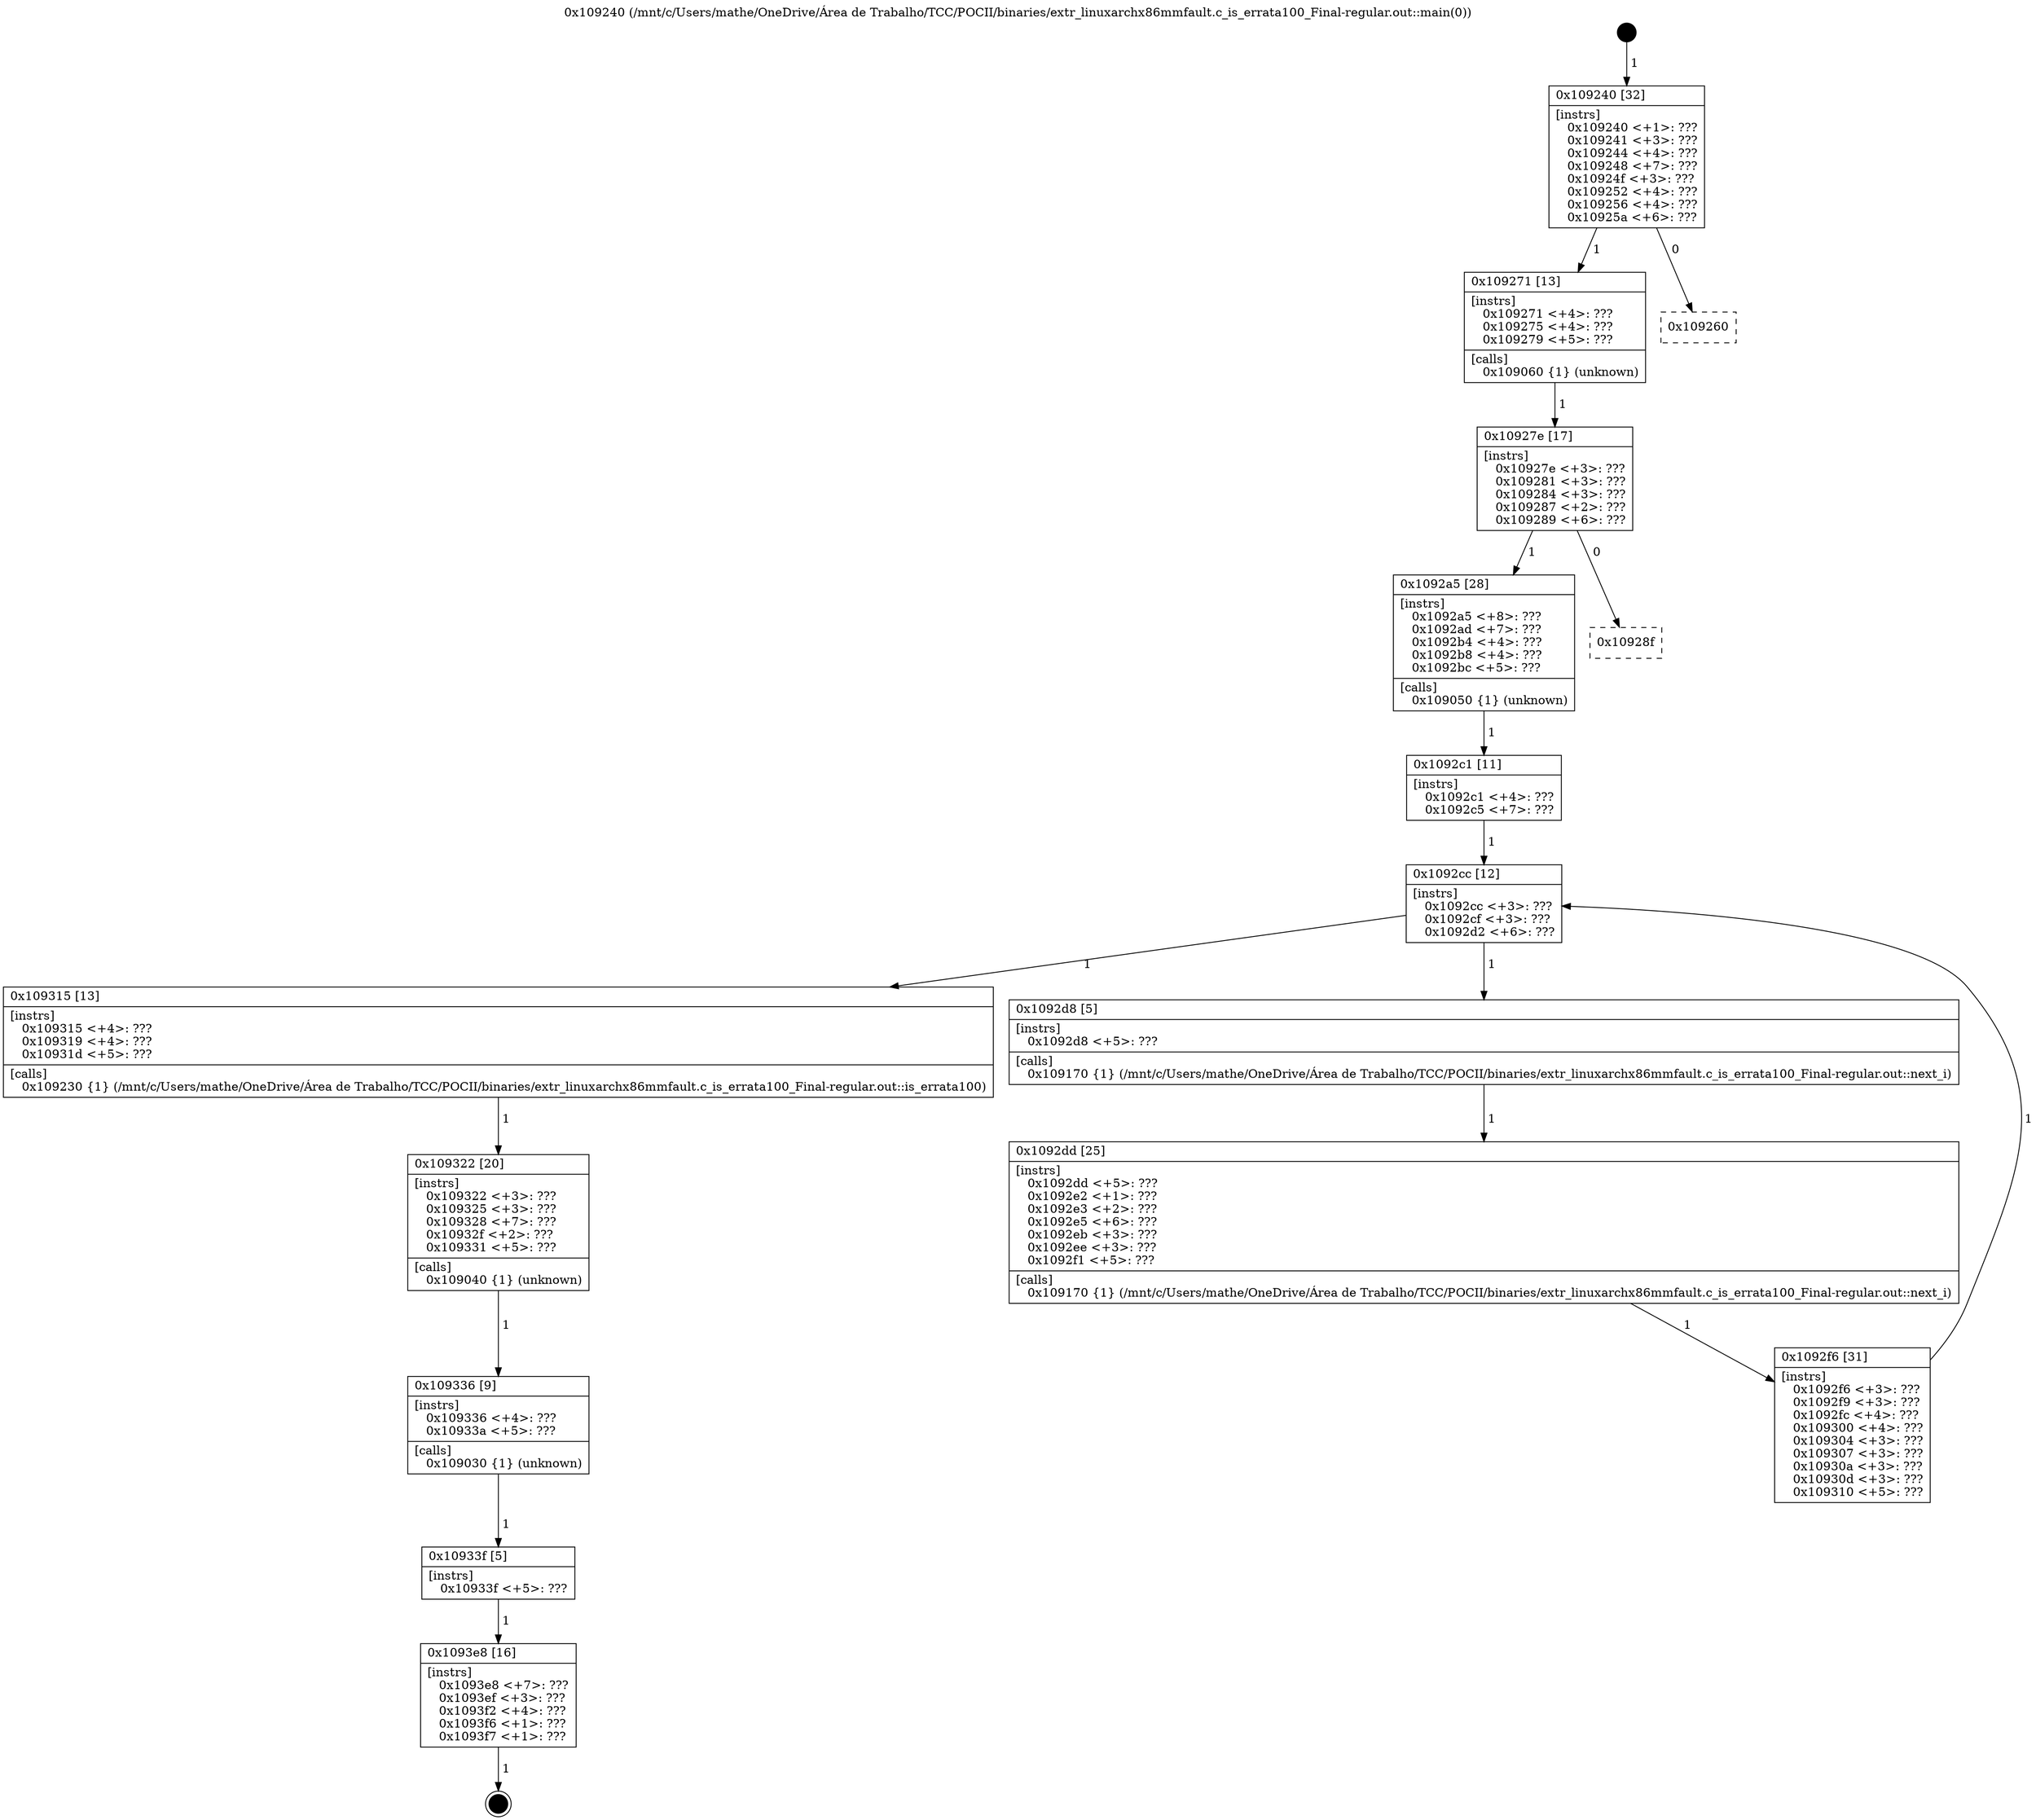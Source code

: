 digraph "0x109240" {
  label = "0x109240 (/mnt/c/Users/mathe/OneDrive/Área de Trabalho/TCC/POCII/binaries/extr_linuxarchx86mmfault.c_is_errata100_Final-regular.out::main(0))"
  labelloc = "t"
  node[shape=record]

  Entry [label="",width=0.3,height=0.3,shape=circle,fillcolor=black,style=filled]
  "0x109240" [label="{
     0x109240 [32]\l
     | [instrs]\l
     &nbsp;&nbsp;0x109240 \<+1\>: ???\l
     &nbsp;&nbsp;0x109241 \<+3\>: ???\l
     &nbsp;&nbsp;0x109244 \<+4\>: ???\l
     &nbsp;&nbsp;0x109248 \<+7\>: ???\l
     &nbsp;&nbsp;0x10924f \<+3\>: ???\l
     &nbsp;&nbsp;0x109252 \<+4\>: ???\l
     &nbsp;&nbsp;0x109256 \<+4\>: ???\l
     &nbsp;&nbsp;0x10925a \<+6\>: ???\l
  }"]
  "0x109271" [label="{
     0x109271 [13]\l
     | [instrs]\l
     &nbsp;&nbsp;0x109271 \<+4\>: ???\l
     &nbsp;&nbsp;0x109275 \<+4\>: ???\l
     &nbsp;&nbsp;0x109279 \<+5\>: ???\l
     | [calls]\l
     &nbsp;&nbsp;0x109060 \{1\} (unknown)\l
  }"]
  "0x109260" [label="{
     0x109260\l
  }", style=dashed]
  "0x10927e" [label="{
     0x10927e [17]\l
     | [instrs]\l
     &nbsp;&nbsp;0x10927e \<+3\>: ???\l
     &nbsp;&nbsp;0x109281 \<+3\>: ???\l
     &nbsp;&nbsp;0x109284 \<+3\>: ???\l
     &nbsp;&nbsp;0x109287 \<+2\>: ???\l
     &nbsp;&nbsp;0x109289 \<+6\>: ???\l
  }"]
  "0x1092a5" [label="{
     0x1092a5 [28]\l
     | [instrs]\l
     &nbsp;&nbsp;0x1092a5 \<+8\>: ???\l
     &nbsp;&nbsp;0x1092ad \<+7\>: ???\l
     &nbsp;&nbsp;0x1092b4 \<+4\>: ???\l
     &nbsp;&nbsp;0x1092b8 \<+4\>: ???\l
     &nbsp;&nbsp;0x1092bc \<+5\>: ???\l
     | [calls]\l
     &nbsp;&nbsp;0x109050 \{1\} (unknown)\l
  }"]
  "0x10928f" [label="{
     0x10928f\l
  }", style=dashed]
  "0x1092cc" [label="{
     0x1092cc [12]\l
     | [instrs]\l
     &nbsp;&nbsp;0x1092cc \<+3\>: ???\l
     &nbsp;&nbsp;0x1092cf \<+3\>: ???\l
     &nbsp;&nbsp;0x1092d2 \<+6\>: ???\l
  }"]
  "0x109315" [label="{
     0x109315 [13]\l
     | [instrs]\l
     &nbsp;&nbsp;0x109315 \<+4\>: ???\l
     &nbsp;&nbsp;0x109319 \<+4\>: ???\l
     &nbsp;&nbsp;0x10931d \<+5\>: ???\l
     | [calls]\l
     &nbsp;&nbsp;0x109230 \{1\} (/mnt/c/Users/mathe/OneDrive/Área de Trabalho/TCC/POCII/binaries/extr_linuxarchx86mmfault.c_is_errata100_Final-regular.out::is_errata100)\l
  }"]
  "0x1092d8" [label="{
     0x1092d8 [5]\l
     | [instrs]\l
     &nbsp;&nbsp;0x1092d8 \<+5\>: ???\l
     | [calls]\l
     &nbsp;&nbsp;0x109170 \{1\} (/mnt/c/Users/mathe/OneDrive/Área de Trabalho/TCC/POCII/binaries/extr_linuxarchx86mmfault.c_is_errata100_Final-regular.out::next_i)\l
  }"]
  "0x1092dd" [label="{
     0x1092dd [25]\l
     | [instrs]\l
     &nbsp;&nbsp;0x1092dd \<+5\>: ???\l
     &nbsp;&nbsp;0x1092e2 \<+1\>: ???\l
     &nbsp;&nbsp;0x1092e3 \<+2\>: ???\l
     &nbsp;&nbsp;0x1092e5 \<+6\>: ???\l
     &nbsp;&nbsp;0x1092eb \<+3\>: ???\l
     &nbsp;&nbsp;0x1092ee \<+3\>: ???\l
     &nbsp;&nbsp;0x1092f1 \<+5\>: ???\l
     | [calls]\l
     &nbsp;&nbsp;0x109170 \{1\} (/mnt/c/Users/mathe/OneDrive/Área de Trabalho/TCC/POCII/binaries/extr_linuxarchx86mmfault.c_is_errata100_Final-regular.out::next_i)\l
  }"]
  "0x1092f6" [label="{
     0x1092f6 [31]\l
     | [instrs]\l
     &nbsp;&nbsp;0x1092f6 \<+3\>: ???\l
     &nbsp;&nbsp;0x1092f9 \<+3\>: ???\l
     &nbsp;&nbsp;0x1092fc \<+4\>: ???\l
     &nbsp;&nbsp;0x109300 \<+4\>: ???\l
     &nbsp;&nbsp;0x109304 \<+3\>: ???\l
     &nbsp;&nbsp;0x109307 \<+3\>: ???\l
     &nbsp;&nbsp;0x10930a \<+3\>: ???\l
     &nbsp;&nbsp;0x10930d \<+3\>: ???\l
     &nbsp;&nbsp;0x109310 \<+5\>: ???\l
  }"]
  "0x1092c1" [label="{
     0x1092c1 [11]\l
     | [instrs]\l
     &nbsp;&nbsp;0x1092c1 \<+4\>: ???\l
     &nbsp;&nbsp;0x1092c5 \<+7\>: ???\l
  }"]
  "0x109322" [label="{
     0x109322 [20]\l
     | [instrs]\l
     &nbsp;&nbsp;0x109322 \<+3\>: ???\l
     &nbsp;&nbsp;0x109325 \<+3\>: ???\l
     &nbsp;&nbsp;0x109328 \<+7\>: ???\l
     &nbsp;&nbsp;0x10932f \<+2\>: ???\l
     &nbsp;&nbsp;0x109331 \<+5\>: ???\l
     | [calls]\l
     &nbsp;&nbsp;0x109040 \{1\} (unknown)\l
  }"]
  "0x109336" [label="{
     0x109336 [9]\l
     | [instrs]\l
     &nbsp;&nbsp;0x109336 \<+4\>: ???\l
     &nbsp;&nbsp;0x10933a \<+5\>: ???\l
     | [calls]\l
     &nbsp;&nbsp;0x109030 \{1\} (unknown)\l
  }"]
  "0x10933f" [label="{
     0x10933f [5]\l
     | [instrs]\l
     &nbsp;&nbsp;0x10933f \<+5\>: ???\l
  }"]
  "0x1093e8" [label="{
     0x1093e8 [16]\l
     | [instrs]\l
     &nbsp;&nbsp;0x1093e8 \<+7\>: ???\l
     &nbsp;&nbsp;0x1093ef \<+3\>: ???\l
     &nbsp;&nbsp;0x1093f2 \<+4\>: ???\l
     &nbsp;&nbsp;0x1093f6 \<+1\>: ???\l
     &nbsp;&nbsp;0x1093f7 \<+1\>: ???\l
  }"]
  Exit [label="",width=0.3,height=0.3,shape=circle,fillcolor=black,style=filled,peripheries=2]
  Entry -> "0x109240" [label=" 1"]
  "0x109240" -> "0x109271" [label=" 1"]
  "0x109240" -> "0x109260" [label=" 0"]
  "0x109271" -> "0x10927e" [label=" 1"]
  "0x10927e" -> "0x1092a5" [label=" 1"]
  "0x10927e" -> "0x10928f" [label=" 0"]
  "0x1092a5" -> "0x1092c1" [label=" 1"]
  "0x1092cc" -> "0x109315" [label=" 1"]
  "0x1092cc" -> "0x1092d8" [label=" 1"]
  "0x1092d8" -> "0x1092dd" [label=" 1"]
  "0x1092dd" -> "0x1092f6" [label=" 1"]
  "0x1092c1" -> "0x1092cc" [label=" 1"]
  "0x1092f6" -> "0x1092cc" [label=" 1"]
  "0x109315" -> "0x109322" [label=" 1"]
  "0x109322" -> "0x109336" [label=" 1"]
  "0x109336" -> "0x10933f" [label=" 1"]
  "0x10933f" -> "0x1093e8" [label=" 1"]
  "0x1093e8" -> Exit [label=" 1"]
}
